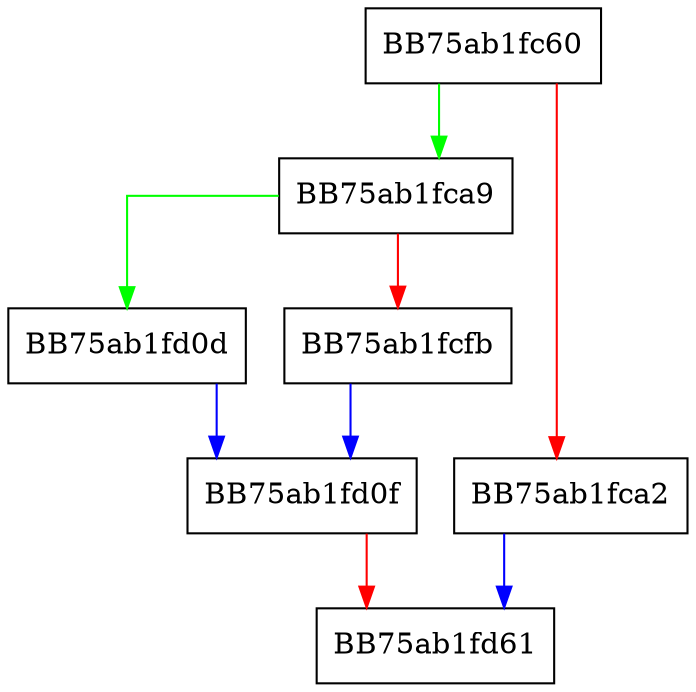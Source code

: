 digraph RollingQueueCreateNamespaced {
  node [shape="box"];
  graph [splines=ortho];
  BB75ab1fc60 -> BB75ab1fca9 [color="green"];
  BB75ab1fc60 -> BB75ab1fca2 [color="red"];
  BB75ab1fca2 -> BB75ab1fd61 [color="blue"];
  BB75ab1fca9 -> BB75ab1fd0d [color="green"];
  BB75ab1fca9 -> BB75ab1fcfb [color="red"];
  BB75ab1fcfb -> BB75ab1fd0f [color="blue"];
  BB75ab1fd0d -> BB75ab1fd0f [color="blue"];
  BB75ab1fd0f -> BB75ab1fd61 [color="red"];
}